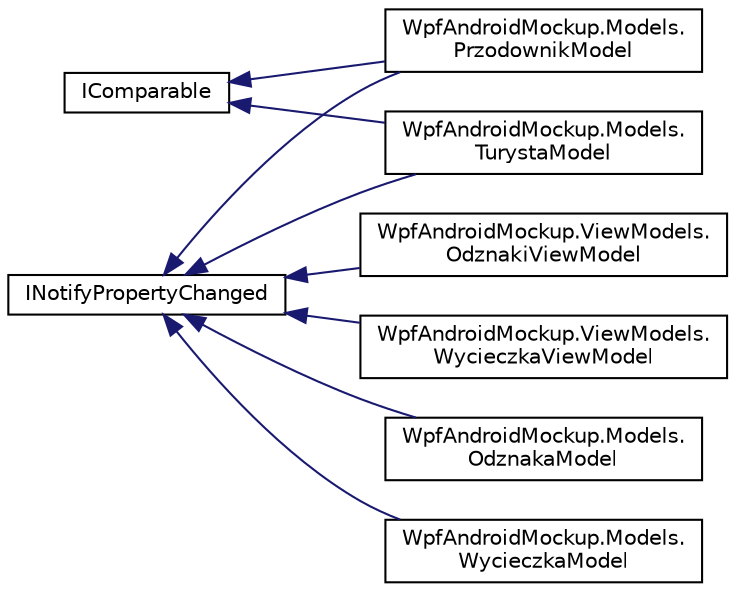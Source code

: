 digraph "Graficzna hierarchia klas"
{
 // INTERACTIVE_SVG=YES
  edge [fontname="Helvetica",fontsize="10",labelfontname="Helvetica",labelfontsize="10"];
  node [fontname="Helvetica",fontsize="10",shape=record];
  rankdir="LR";
  Node26 [label="IComparable",height=0.2,width=0.4,color="black", fillcolor="white", style="filled",URL="$class_i_comparable.html"];
  Node26 -> Node2 [dir="back",color="midnightblue",fontsize="10",style="solid",fontname="Helvetica"];
  Node2 [label="WpfAndroidMockup.Models.\lPrzodownikModel",height=0.2,width=0.4,color="black", fillcolor="white", style="filled",URL="$class_wpf_android_mockup_1_1_models_1_1_przodownik_model.html",tooltip="Model Przodownika "];
  Node26 -> Node3 [dir="back",color="midnightblue",fontsize="10",style="solid",fontname="Helvetica"];
  Node3 [label="WpfAndroidMockup.Models.\lTurystaModel",height=0.2,width=0.4,color="black", fillcolor="white", style="filled",URL="$class_wpf_android_mockup_1_1_models_1_1_turysta_model.html",tooltip="Model turysty "];
  Node0 [label="INotifyPropertyChanged",height=0.2,width=0.4,color="black", fillcolor="white", style="filled",URL="$class_i_notify_property_changed.html"];
  Node0 -> Node1 [dir="back",color="midnightblue",fontsize="10",style="solid",fontname="Helvetica"];
  Node1 [label="WpfAndroidMockup.Models.\lOdznakaModel",height=0.2,width=0.4,color="black", fillcolor="white", style="filled",URL="$class_wpf_android_mockup_1_1_models_1_1_odznaka_model.html",tooltip="Model odznaki "];
  Node0 -> Node2 [dir="back",color="midnightblue",fontsize="10",style="solid",fontname="Helvetica"];
  Node0 -> Node3 [dir="back",color="midnightblue",fontsize="10",style="solid",fontname="Helvetica"];
  Node0 -> Node4 [dir="back",color="midnightblue",fontsize="10",style="solid",fontname="Helvetica"];
  Node4 [label="WpfAndroidMockup.Models.\lWycieczkaModel",height=0.2,width=0.4,color="black", fillcolor="white", style="filled",URL="$class_wpf_android_mockup_1_1_models_1_1_wycieczka_model.html",tooltip="Model Wycieczki "];
  Node0 -> Node5 [dir="back",color="midnightblue",fontsize="10",style="solid",fontname="Helvetica"];
  Node5 [label="WpfAndroidMockup.ViewModels.\lOdznakiViewModel",height=0.2,width=0.4,color="black", fillcolor="white", style="filled",URL="$class_wpf_android_mockup_1_1_view_models_1_1_odznaki_view_model.html",tooltip="ViewModel dla odznaki "];
  Node0 -> Node6 [dir="back",color="midnightblue",fontsize="10",style="solid",fontname="Helvetica"];
  Node6 [label="WpfAndroidMockup.ViewModels.\lWycieczkaViewModel",height=0.2,width=0.4,color="black", fillcolor="white", style="filled",URL="$class_wpf_android_mockup_1_1_view_models_1_1_wycieczka_view_model.html",tooltip="View model dla wycieczek "];
}
